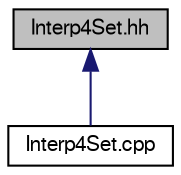 digraph "Interp4Set.hh"
{
 // LATEX_PDF_SIZE
  edge [fontname="FreeSans",fontsize="10",labelfontname="FreeSans",labelfontsize="10"];
  node [fontname="FreeSans",fontsize="10",shape=record];
  Node1 [label="Interp4Set.hh",height=0.2,width=0.4,color="black", fillcolor="grey75", style="filled", fontcolor="black",tooltip="Definicja klasy Interp4Set."];
  Node1 -> Node2 [dir="back",color="midnightblue",fontsize="10",style="solid",fontname="FreeSans"];
  Node2 [label="Interp4Set.cpp",height=0.2,width=0.4,color="black", fillcolor="white", style="filled",URL="$Interp4Set_8cpp.html",tooltip=" "];
}
